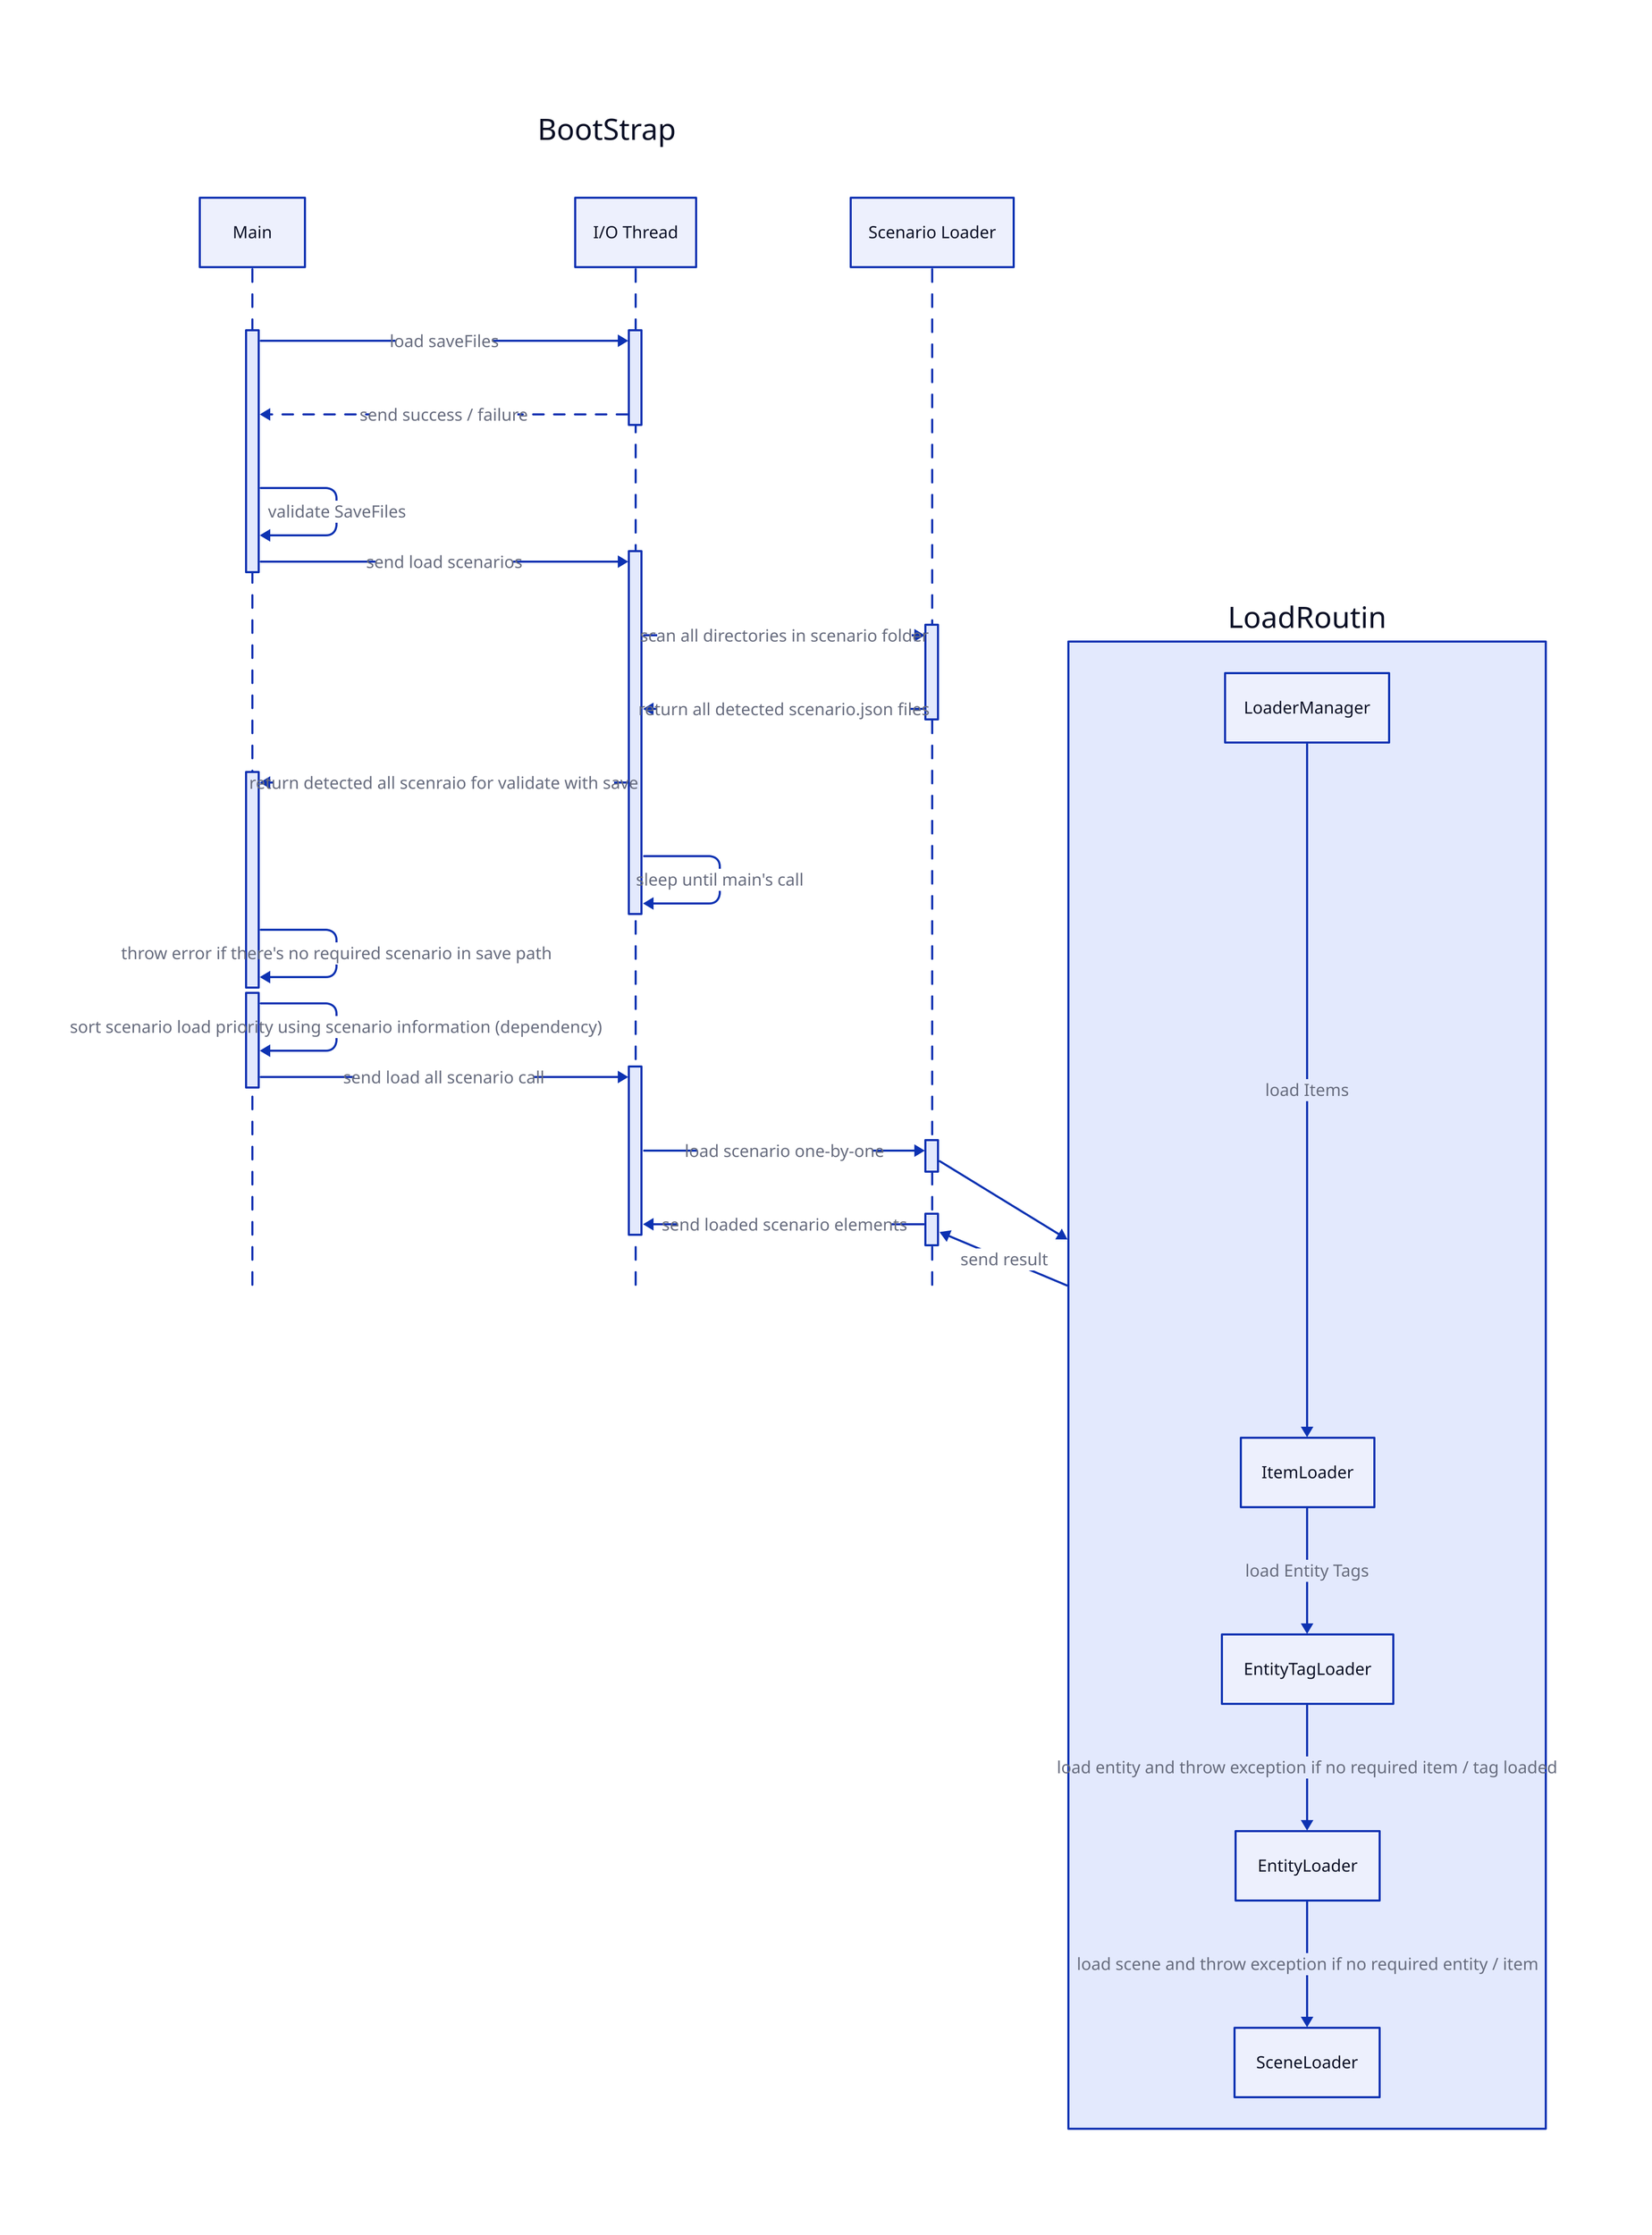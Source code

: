 BootStrap: {
    shape: "sequence_diagram"

    main: Main

    io: I/O Thread
    sloader: Scenario Loader
    main.t1 -> io.t1: load saveFiles
    io.t1 -> main.t1: send success / failure {
        style.stroke-dash: 5
    }
    main.t1 -> main.t1: validate SaveFiles

    main.t1 -> io.t2: send load scenarios
    io.t2 -> sloader.t1: scan all directories in scenario folder
    sloader.t1 -> io.t2: return all detected scenario.json files
    io.t2 -> main.t2: return detected all scenraio for validate with save
    io.t2 -> io.t2: sleep until main's call
    main.t2 -> main.t2: throw error if there's no required scenario in save path

    main.t3 -> main.t3: sort scenario load priority using scenario information (dependency)
    main.t3 -> io.t3: send load all scenario call
    io.t3 -> sloader.t2: load scenario one-by-one
    sloader.t3 -> io.t3: send loaded scenario elements
}

LoadRoutin: {
    LoaderManager -> ItemLoader: load Items
    ItemLoader -> EntityTagLoader: load Entity Tags
    EntityTagLoader -> EntityLoader: load entity and throw exception if no required item / tag loaded
    EntityLoader -> SceneLoader: load scene and throw exception if no required entity / item
}

BootStrap.sloader.t2 -> LoadRoutin
LoadRoutin -> BootStrap.sloader.t3: send result

